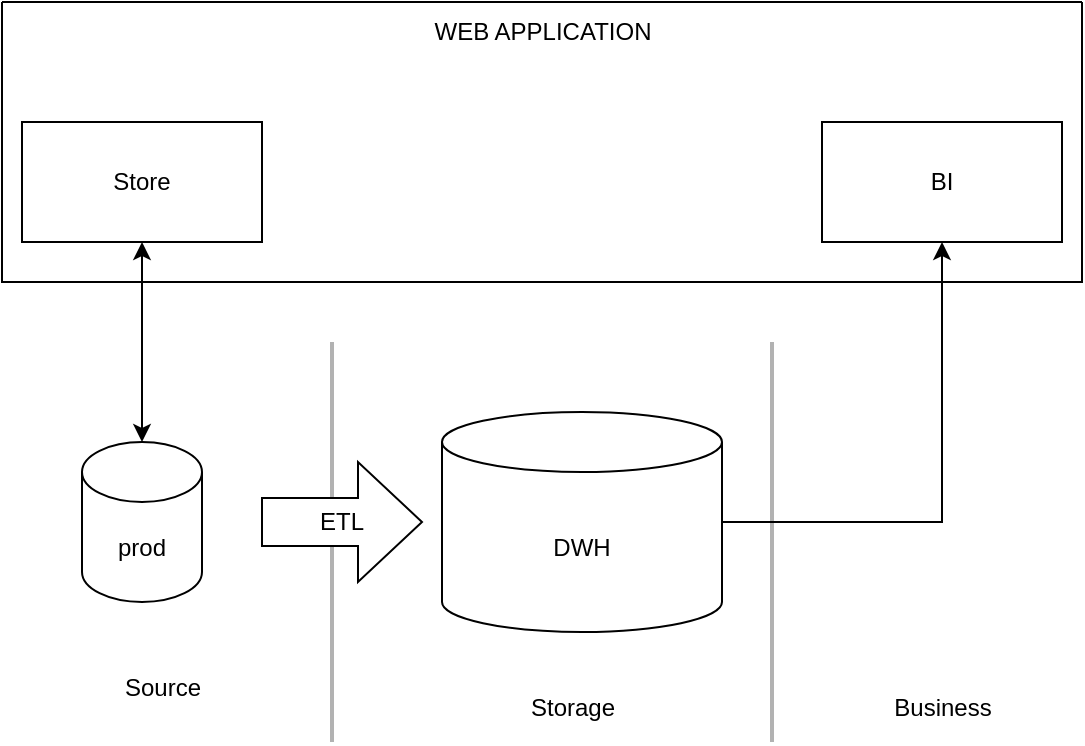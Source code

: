 <mxfile version="28.2.3">
  <diagram name="Страница — 1" id="-sGSWAxc-1u0hoBd0YHR">
    <mxGraphModel dx="1188" dy="663" grid="1" gridSize="10" guides="1" tooltips="1" connect="1" arrows="1" fold="1" page="1" pageScale="1" pageWidth="827" pageHeight="1169" math="0" shadow="0">
      <root>
        <mxCell id="0" />
        <mxCell id="1" parent="0" />
        <mxCell id="d_Jdk-wgDSRykYVPQsLu-21" style="edgeStyle=orthogonalEdgeStyle;rounded=0;orthogonalLoop=1;jettySize=auto;html=1;exitX=0.5;exitY=0;exitDx=0;exitDy=0;exitPerimeter=0;startArrow=classic;startFill=1;" edge="1" parent="1" source="d_Jdk-wgDSRykYVPQsLu-3" target="d_Jdk-wgDSRykYVPQsLu-2">
          <mxGeometry relative="1" as="geometry" />
        </mxCell>
        <mxCell id="d_Jdk-wgDSRykYVPQsLu-3" value="prod" style="shape=cylinder3;whiteSpace=wrap;html=1;boundedLbl=1;backgroundOutline=1;size=15;" vertex="1" parent="1">
          <mxGeometry x="80" y="290" width="60" height="80" as="geometry" />
        </mxCell>
        <mxCell id="d_Jdk-wgDSRykYVPQsLu-6" value="ETL" style="shape=singleArrow;whiteSpace=wrap;html=1;arrowWidth=0.4;arrowSize=0.4;" vertex="1" parent="1">
          <mxGeometry x="170" y="300" width="80" height="60" as="geometry" />
        </mxCell>
        <mxCell id="d_Jdk-wgDSRykYVPQsLu-11" style="edgeStyle=orthogonalEdgeStyle;rounded=0;orthogonalLoop=1;jettySize=auto;html=1;" edge="1" parent="1" source="d_Jdk-wgDSRykYVPQsLu-9" target="d_Jdk-wgDSRykYVPQsLu-10">
          <mxGeometry relative="1" as="geometry" />
        </mxCell>
        <mxCell id="d_Jdk-wgDSRykYVPQsLu-9" value="DWH" style="shape=cylinder3;whiteSpace=wrap;html=1;boundedLbl=1;backgroundOutline=1;size=15;" vertex="1" parent="1">
          <mxGeometry x="260" y="275" width="140" height="110" as="geometry" />
        </mxCell>
        <mxCell id="d_Jdk-wgDSRykYVPQsLu-10" value="BI" style="rounded=0;whiteSpace=wrap;html=1;" vertex="1" parent="1">
          <mxGeometry x="450" y="130" width="120" height="60" as="geometry" />
        </mxCell>
        <mxCell id="d_Jdk-wgDSRykYVPQsLu-18" value="" style="line;strokeWidth=2;direction=south;html=1;opacity=30;" vertex="1" parent="1">
          <mxGeometry x="200" y="342" width="10" height="98" as="geometry" />
        </mxCell>
        <mxCell id="d_Jdk-wgDSRykYVPQsLu-20" value="" style="line;strokeWidth=2;direction=south;html=1;opacity=30;" vertex="1" parent="1">
          <mxGeometry x="420" y="240" width="10" height="200" as="geometry" />
        </mxCell>
        <mxCell id="d_Jdk-wgDSRykYVPQsLu-22" value="" style="line;strokeWidth=2;direction=south;html=1;opacity=30;" vertex="1" parent="1">
          <mxGeometry x="200" y="240" width="10" height="78" as="geometry" />
        </mxCell>
        <mxCell id="d_Jdk-wgDSRykYVPQsLu-23" value="Source" style="text;html=1;align=center;verticalAlign=middle;resizable=0;points=[];autosize=1;strokeColor=none;fillColor=none;" vertex="1" parent="1">
          <mxGeometry x="90" y="398" width="60" height="30" as="geometry" />
        </mxCell>
        <mxCell id="d_Jdk-wgDSRykYVPQsLu-24" value="Storage" style="text;html=1;align=center;verticalAlign=middle;resizable=0;points=[];autosize=1;strokeColor=none;fillColor=none;" vertex="1" parent="1">
          <mxGeometry x="290" y="408" width="70" height="30" as="geometry" />
        </mxCell>
        <mxCell id="d_Jdk-wgDSRykYVPQsLu-25" value="Business" style="text;html=1;align=center;verticalAlign=middle;resizable=0;points=[];autosize=1;strokeColor=none;fillColor=none;" vertex="1" parent="1">
          <mxGeometry x="475" y="408" width="70" height="30" as="geometry" />
        </mxCell>
        <mxCell id="d_Jdk-wgDSRykYVPQsLu-26" value="" style="swimlane;startSize=0;" vertex="1" parent="1">
          <mxGeometry x="40" y="70" width="540" height="140" as="geometry" />
        </mxCell>
        <mxCell id="d_Jdk-wgDSRykYVPQsLu-2" value="Store" style="rounded=0;whiteSpace=wrap;html=1;" vertex="1" parent="d_Jdk-wgDSRykYVPQsLu-26">
          <mxGeometry x="10" y="60" width="120" height="60" as="geometry" />
        </mxCell>
        <mxCell id="d_Jdk-wgDSRykYVPQsLu-27" value="WEB APPLICATION" style="text;html=1;align=center;verticalAlign=middle;resizable=0;points=[];autosize=1;strokeColor=none;fillColor=none;" vertex="1" parent="d_Jdk-wgDSRykYVPQsLu-26">
          <mxGeometry x="205" width="130" height="30" as="geometry" />
        </mxCell>
      </root>
    </mxGraphModel>
  </diagram>
</mxfile>

